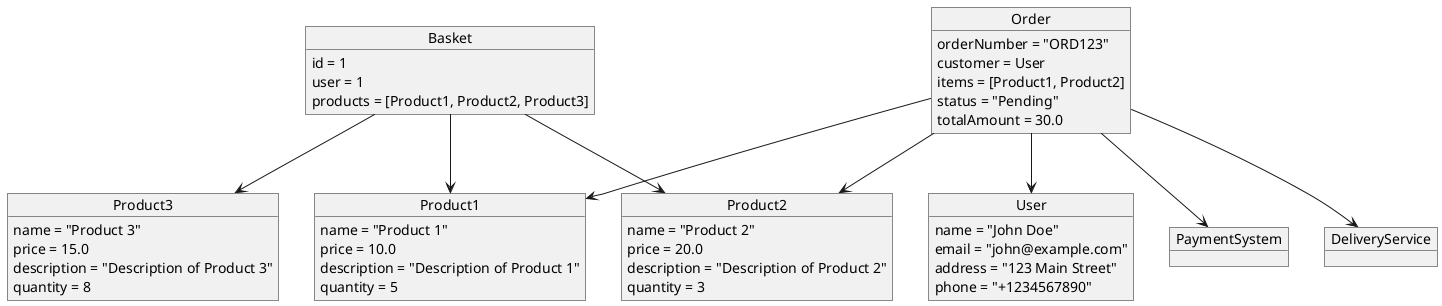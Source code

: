 @startuml

object User {
    name = "John Doe"
    email = "john@example.com"
    address = "123 Main Street"
    phone = "+1234567890"
}

object Product1 {
    name = "Product 1"
    price = 10.0
    description = "Description of Product 1"
    quantity = 5
}

object Product2 {
    name = "Product 2"
    price = 20.0
    description = "Description of Product 2"
    quantity = 3
}

object Product3 {
    name = "Product 3"
    price = 15.0
    description = "Description of Product 3"
    quantity = 8
}

object Order {
    orderNumber = "ORD123"
    customer = User
    items = [Product1, Product2]
    status = "Pending"
    totalAmount = 30.0
}

object PaymentSystem {

}

object DeliveryService {
}

object Basket {
    id = 1
    user = 1
    products = [Product1, Product2, Product3]
}

Basket --> Product1
Basket --> Product2
Basket --> Product3

Order --> Product1
Order --> PaymentSystem
Order --> Product2
Order --> User
Order --> DeliveryService

@enduml
@enduml